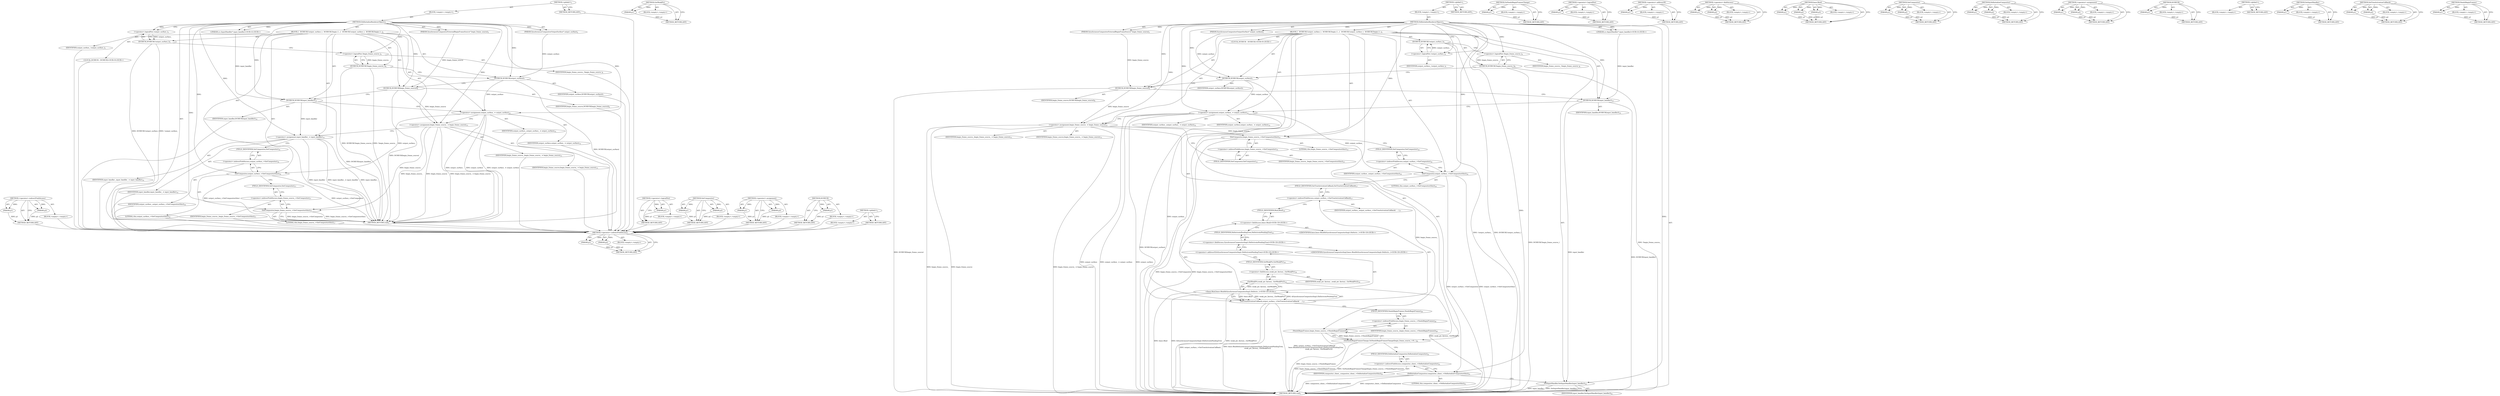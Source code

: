 digraph "&lt;global&gt;" {
vulnerable_113 [label=<(METHOD,&lt;operator&gt;.indirectFieldAccess)>];
vulnerable_114 [label=<(PARAM,p1)>];
vulnerable_115 [label=<(PARAM,p2)>];
vulnerable_116 [label=<(BLOCK,&lt;empty&gt;,&lt;empty&gt;)>];
vulnerable_117 [label=<(METHOD_RETURN,ANY)>];
vulnerable_138 [label=<(METHOD,GetWeakPtr)>];
vulnerable_139 [label=<(PARAM,p1)>];
vulnerable_140 [label=<(BLOCK,&lt;empty&gt;,&lt;empty&gt;)>];
vulnerable_141 [label=<(METHOD_RETURN,ANY)>];
vulnerable_6 [label=<(METHOD,&lt;global&gt;)<SUB>1</SUB>>];
vulnerable_7 [label=<(BLOCK,&lt;empty&gt;,&lt;empty&gt;)<SUB>1</SUB>>];
vulnerable_8 [label=<(METHOD,DidInitializeRendererObjects)<SUB>1</SUB>>];
vulnerable_9 [label=<(PARAM,SynchronousCompositorOutputSurface* output_surface)<SUB>2</SUB>>];
vulnerable_10 [label=<(PARAM,SynchronousCompositorExternalBeginFrameSource* begin_frame_source)<SUB>3</SUB>>];
vulnerable_11 [label="<(PARAM,cc::InputHandler* input_handler)<SUB>4</SUB>>"];
vulnerable_12 [label=<(BLOCK,{
  DCHECK(!output_surface_);
  DCHECK(!begin_f...,{
  DCHECK(!output_surface_);
  DCHECK(!begin_f...)<SUB>4</SUB>>];
vulnerable_13 [label=<(DCHECK,DCHECK(!output_surface_))<SUB>5</SUB>>];
vulnerable_14 [label=<(&lt;operator&gt;.logicalNot,!output_surface_)<SUB>5</SUB>>];
vulnerable_15 [label=<(IDENTIFIER,output_surface_,!output_surface_)<SUB>5</SUB>>];
vulnerable_16 [label=<(DCHECK,DCHECK(!begin_frame_source_))<SUB>6</SUB>>];
vulnerable_17 [label=<(&lt;operator&gt;.logicalNot,!begin_frame_source_)<SUB>6</SUB>>];
vulnerable_18 [label=<(IDENTIFIER,begin_frame_source_,!begin_frame_source_)<SUB>6</SUB>>];
vulnerable_19 [label=<(DCHECK,DCHECK(output_surface))<SUB>7</SUB>>];
vulnerable_20 [label=<(IDENTIFIER,output_surface,DCHECK(output_surface))<SUB>7</SUB>>];
vulnerable_21 [label=<(DCHECK,DCHECK(begin_frame_source))<SUB>8</SUB>>];
vulnerable_22 [label=<(IDENTIFIER,begin_frame_source,DCHECK(begin_frame_source))<SUB>8</SUB>>];
vulnerable_23 [label="<(LOCAL,DCHECK : DCHECK)<SUB>9</SUB>>"];
vulnerable_24 [label=<(DCHECK,DCHECK(input_handler))<SUB>10</SUB>>];
vulnerable_25 [label=<(IDENTIFIER,input_handler,DCHECK(input_handler))<SUB>10</SUB>>];
vulnerable_26 [label=<(&lt;operator&gt;.assignment,output_surface_ = output_surface)<SUB>12</SUB>>];
vulnerable_27 [label=<(IDENTIFIER,output_surface_,output_surface_ = output_surface)<SUB>12</SUB>>];
vulnerable_28 [label=<(IDENTIFIER,output_surface,output_surface_ = output_surface)<SUB>12</SUB>>];
vulnerable_29 [label=<(&lt;operator&gt;.assignment,begin_frame_source_ = begin_frame_source)<SUB>13</SUB>>];
vulnerable_30 [label=<(IDENTIFIER,begin_frame_source_,begin_frame_source_ = begin_frame_source)<SUB>13</SUB>>];
vulnerable_31 [label=<(IDENTIFIER,begin_frame_source,begin_frame_source_ = begin_frame_source)<SUB>13</SUB>>];
vulnerable_32 [label=<(SetCompositor,begin_frame_source_-&gt;SetCompositor(this))<SUB>15</SUB>>];
vulnerable_33 [label=<(&lt;operator&gt;.indirectFieldAccess,begin_frame_source_-&gt;SetCompositor)<SUB>15</SUB>>];
vulnerable_34 [label=<(IDENTIFIER,begin_frame_source_,begin_frame_source_-&gt;SetCompositor(this))<SUB>15</SUB>>];
vulnerable_35 [label=<(FIELD_IDENTIFIER,SetCompositor,SetCompositor)<SUB>15</SUB>>];
vulnerable_36 [label=<(LITERAL,this,begin_frame_source_-&gt;SetCompositor(this))<SUB>15</SUB>>];
vulnerable_37 [label=<(SetCompositor,output_surface_-&gt;SetCompositor(this))<SUB>16</SUB>>];
vulnerable_38 [label=<(&lt;operator&gt;.indirectFieldAccess,output_surface_-&gt;SetCompositor)<SUB>16</SUB>>];
vulnerable_39 [label=<(IDENTIFIER,output_surface_,output_surface_-&gt;SetCompositor(this))<SUB>16</SUB>>];
vulnerable_40 [label=<(FIELD_IDENTIFIER,SetCompositor,SetCompositor)<SUB>16</SUB>>];
vulnerable_41 [label=<(LITERAL,this,output_surface_-&gt;SetCompositor(this))<SUB>16</SUB>>];
vulnerable_42 [label=<(SetTreeActivationCallback,output_surface_-&gt;SetTreeActivationCallback(
   ...)<SUB>17</SUB>>];
vulnerable_43 [label=<(&lt;operator&gt;.indirectFieldAccess,output_surface_-&gt;SetTreeActivationCallback)<SUB>17</SUB>>];
vulnerable_44 [label=<(IDENTIFIER,output_surface_,output_surface_-&gt;SetTreeActivationCallback(
   ...)<SUB>17</SUB>>];
vulnerable_45 [label=<(FIELD_IDENTIFIER,SetTreeActivationCallback,SetTreeActivationCallback)<SUB>17</SUB>>];
vulnerable_46 [label="<(base.Bind,base::Bind(&amp;SynchronousCompositorImpl::DidActiv...)<SUB>18</SUB>>"];
vulnerable_47 [label="<(&lt;operator&gt;.fieldAccess,base::Bind)<SUB>18</SUB>>"];
vulnerable_48 [label="<(IDENTIFIER,base,base::Bind(&amp;SynchronousCompositorImpl::DidActiv...)<SUB>18</SUB>>"];
vulnerable_49 [label=<(FIELD_IDENTIFIER,Bind,Bind)<SUB>18</SUB>>];
vulnerable_50 [label="<(&lt;operator&gt;.addressOf,&amp;SynchronousCompositorImpl::DidActivatePendingTree)<SUB>18</SUB>>"];
vulnerable_51 [label="<(&lt;operator&gt;.fieldAccess,SynchronousCompositorImpl::DidActivatePendingTree)<SUB>18</SUB>>"];
vulnerable_52 [label="<(IDENTIFIER,SynchronousCompositorImpl,base::Bind(&amp;SynchronousCompositorImpl::DidActiv...)<SUB>18</SUB>>"];
vulnerable_53 [label=<(FIELD_IDENTIFIER,DidActivatePendingTree,DidActivatePendingTree)<SUB>18</SUB>>];
vulnerable_54 [label=<(GetWeakPtr,weak_ptr_factory_.GetWeakPtr())<SUB>19</SUB>>];
vulnerable_55 [label=<(&lt;operator&gt;.fieldAccess,weak_ptr_factory_.GetWeakPtr)<SUB>19</SUB>>];
vulnerable_56 [label=<(IDENTIFIER,weak_ptr_factory_,weak_ptr_factory_.GetWeakPtr())<SUB>19</SUB>>];
vulnerable_57 [label=<(FIELD_IDENTIFIER,GetWeakPtr,GetWeakPtr)<SUB>19</SUB>>];
vulnerable_58 [label=<(OnNeedsBeginFramesChange,OnNeedsBeginFramesChange(begin_frame_source_-&gt;N...)<SUB>20</SUB>>];
vulnerable_59 [label=<(NeedsBeginFrames,begin_frame_source_-&gt;NeedsBeginFrames())<SUB>20</SUB>>];
vulnerable_60 [label=<(&lt;operator&gt;.indirectFieldAccess,begin_frame_source_-&gt;NeedsBeginFrames)<SUB>20</SUB>>];
vulnerable_61 [label=<(IDENTIFIER,begin_frame_source_,begin_frame_source_-&gt;NeedsBeginFrames())<SUB>20</SUB>>];
vulnerable_62 [label=<(FIELD_IDENTIFIER,NeedsBeginFrames,NeedsBeginFrames)<SUB>20</SUB>>];
vulnerable_63 [label=<(DidInitializeCompositor,compositor_client_-&gt;DidInitializeCompositor(this))<SUB>21</SUB>>];
vulnerable_64 [label=<(&lt;operator&gt;.indirectFieldAccess,compositor_client_-&gt;DidInitializeCompositor)<SUB>21</SUB>>];
vulnerable_65 [label=<(IDENTIFIER,compositor_client_,compositor_client_-&gt;DidInitializeCompositor(this))<SUB>21</SUB>>];
vulnerable_66 [label=<(FIELD_IDENTIFIER,DidInitializeCompositor,DidInitializeCompositor)<SUB>21</SUB>>];
vulnerable_67 [label=<(LITERAL,this,compositor_client_-&gt;DidInitializeCompositor(this))<SUB>21</SUB>>];
vulnerable_68 [label=<(SetInputHandler,SetInputHandler(input_handler))<SUB>22</SUB>>];
vulnerable_69 [label=<(IDENTIFIER,input_handler,SetInputHandler(input_handler))<SUB>22</SUB>>];
vulnerable_70 [label=<(METHOD_RETURN,void)<SUB>1</SUB>>];
vulnerable_72 [label=<(METHOD_RETURN,ANY)<SUB>1</SUB>>];
vulnerable_142 [label=<(METHOD,OnNeedsBeginFramesChange)>];
vulnerable_143 [label=<(PARAM,p1)>];
vulnerable_144 [label=<(BLOCK,&lt;empty&gt;,&lt;empty&gt;)>];
vulnerable_145 [label=<(METHOD_RETURN,ANY)>];
vulnerable_99 [label=<(METHOD,&lt;operator&gt;.logicalNot)>];
vulnerable_100 [label=<(PARAM,p1)>];
vulnerable_101 [label=<(BLOCK,&lt;empty&gt;,&lt;empty&gt;)>];
vulnerable_102 [label=<(METHOD_RETURN,ANY)>];
vulnerable_134 [label=<(METHOD,&lt;operator&gt;.addressOf)>];
vulnerable_135 [label=<(PARAM,p1)>];
vulnerable_136 [label=<(BLOCK,&lt;empty&gt;,&lt;empty&gt;)>];
vulnerable_137 [label=<(METHOD_RETURN,ANY)>];
vulnerable_129 [label=<(METHOD,&lt;operator&gt;.fieldAccess)>];
vulnerable_130 [label=<(PARAM,p1)>];
vulnerable_131 [label=<(PARAM,p2)>];
vulnerable_132 [label=<(BLOCK,&lt;empty&gt;,&lt;empty&gt;)>];
vulnerable_133 [label=<(METHOD_RETURN,ANY)>];
vulnerable_123 [label=<(METHOD,base.Bind)>];
vulnerable_124 [label=<(PARAM,p1)>];
vulnerable_125 [label=<(PARAM,p2)>];
vulnerable_126 [label=<(PARAM,p3)>];
vulnerable_127 [label=<(BLOCK,&lt;empty&gt;,&lt;empty&gt;)>];
vulnerable_128 [label=<(METHOD_RETURN,ANY)>];
vulnerable_108 [label=<(METHOD,SetCompositor)>];
vulnerable_109 [label=<(PARAM,p1)>];
vulnerable_110 [label=<(PARAM,p2)>];
vulnerable_111 [label=<(BLOCK,&lt;empty&gt;,&lt;empty&gt;)>];
vulnerable_112 [label=<(METHOD_RETURN,ANY)>];
vulnerable_150 [label=<(METHOD,DidInitializeCompositor)>];
vulnerable_151 [label=<(PARAM,p1)>];
vulnerable_152 [label=<(PARAM,p2)>];
vulnerable_153 [label=<(BLOCK,&lt;empty&gt;,&lt;empty&gt;)>];
vulnerable_154 [label=<(METHOD_RETURN,ANY)>];
vulnerable_103 [label=<(METHOD,&lt;operator&gt;.assignment)>];
vulnerable_104 [label=<(PARAM,p1)>];
vulnerable_105 [label=<(PARAM,p2)>];
vulnerable_106 [label=<(BLOCK,&lt;empty&gt;,&lt;empty&gt;)>];
vulnerable_107 [label=<(METHOD_RETURN,ANY)>];
vulnerable_95 [label=<(METHOD,DCHECK)>];
vulnerable_96 [label=<(PARAM,p1)>];
vulnerable_97 [label=<(BLOCK,&lt;empty&gt;,&lt;empty&gt;)>];
vulnerable_98 [label=<(METHOD_RETURN,ANY)>];
vulnerable_89 [label=<(METHOD,&lt;global&gt;)<SUB>1</SUB>>];
vulnerable_90 [label=<(BLOCK,&lt;empty&gt;,&lt;empty&gt;)>];
vulnerable_91 [label=<(METHOD_RETURN,ANY)>];
vulnerable_155 [label=<(METHOD,SetInputHandler)>];
vulnerable_156 [label=<(PARAM,p1)>];
vulnerable_157 [label=<(BLOCK,&lt;empty&gt;,&lt;empty&gt;)>];
vulnerable_158 [label=<(METHOD_RETURN,ANY)>];
vulnerable_118 [label=<(METHOD,SetTreeActivationCallback)>];
vulnerable_119 [label=<(PARAM,p1)>];
vulnerable_120 [label=<(PARAM,p2)>];
vulnerable_121 [label=<(BLOCK,&lt;empty&gt;,&lt;empty&gt;)>];
vulnerable_122 [label=<(METHOD_RETURN,ANY)>];
vulnerable_146 [label=<(METHOD,NeedsBeginFrames)>];
vulnerable_147 [label=<(PARAM,p1)>];
vulnerable_148 [label=<(BLOCK,&lt;empty&gt;,&lt;empty&gt;)>];
vulnerable_149 [label=<(METHOD_RETURN,ANY)>];
fixed_86 [label=<(METHOD,&lt;operator&gt;.indirectFieldAccess)>];
fixed_87 [label=<(PARAM,p1)>];
fixed_88 [label=<(PARAM,p2)>];
fixed_89 [label=<(BLOCK,&lt;empty&gt;,&lt;empty&gt;)>];
fixed_90 [label=<(METHOD_RETURN,ANY)>];
fixed_6 [label=<(METHOD,&lt;global&gt;)<SUB>1</SUB>>];
fixed_7 [label=<(BLOCK,&lt;empty&gt;,&lt;empty&gt;)<SUB>1</SUB>>];
fixed_8 [label=<(METHOD,DidInitializeRendererObjects)<SUB>1</SUB>>];
fixed_9 [label=<(PARAM,SynchronousCompositorOutputSurface* output_surface)<SUB>2</SUB>>];
fixed_10 [label=<(PARAM,SynchronousCompositorExternalBeginFrameSource* begin_frame_source)<SUB>3</SUB>>];
fixed_11 [label="<(PARAM,cc::InputHandler* input_handler)<SUB>4</SUB>>"];
fixed_12 [label=<(BLOCK,{
  DCHECK(!output_surface_);
  DCHECK(!begin_f...,{
  DCHECK(!output_surface_);
  DCHECK(!begin_f...)<SUB>4</SUB>>];
fixed_13 [label=<(DCHECK,DCHECK(!output_surface_))<SUB>5</SUB>>];
fixed_14 [label=<(&lt;operator&gt;.logicalNot,!output_surface_)<SUB>5</SUB>>];
fixed_15 [label=<(IDENTIFIER,output_surface_,!output_surface_)<SUB>5</SUB>>];
fixed_16 [label=<(DCHECK,DCHECK(!begin_frame_source_))<SUB>6</SUB>>];
fixed_17 [label=<(&lt;operator&gt;.logicalNot,!begin_frame_source_)<SUB>6</SUB>>];
fixed_18 [label=<(IDENTIFIER,begin_frame_source_,!begin_frame_source_)<SUB>6</SUB>>];
fixed_19 [label=<(DCHECK,DCHECK(output_surface))<SUB>7</SUB>>];
fixed_20 [label=<(IDENTIFIER,output_surface,DCHECK(output_surface))<SUB>7</SUB>>];
fixed_21 [label=<(DCHECK,DCHECK(begin_frame_source))<SUB>8</SUB>>];
fixed_22 [label=<(IDENTIFIER,begin_frame_source,DCHECK(begin_frame_source))<SUB>8</SUB>>];
fixed_23 [label="<(LOCAL,DCHECK : DCHECK)<SUB>9</SUB>>"];
fixed_24 [label=<(DCHECK,DCHECK(input_handler))<SUB>10</SUB>>];
fixed_25 [label=<(IDENTIFIER,input_handler,DCHECK(input_handler))<SUB>10</SUB>>];
fixed_26 [label=<(&lt;operator&gt;.assignment,output_surface_ = output_surface)<SUB>12</SUB>>];
fixed_27 [label=<(IDENTIFIER,output_surface_,output_surface_ = output_surface)<SUB>12</SUB>>];
fixed_28 [label=<(IDENTIFIER,output_surface,output_surface_ = output_surface)<SUB>12</SUB>>];
fixed_29 [label=<(&lt;operator&gt;.assignment,begin_frame_source_ = begin_frame_source)<SUB>13</SUB>>];
fixed_30 [label=<(IDENTIFIER,begin_frame_source_,begin_frame_source_ = begin_frame_source)<SUB>13</SUB>>];
fixed_31 [label=<(IDENTIFIER,begin_frame_source,begin_frame_source_ = begin_frame_source)<SUB>13</SUB>>];
fixed_32 [label=<(&lt;operator&gt;.assignment,input_handler_ = input_handler)<SUB>14</SUB>>];
fixed_33 [label=<(IDENTIFIER,input_handler_,input_handler_ = input_handler)<SUB>14</SUB>>];
fixed_34 [label=<(IDENTIFIER,input_handler,input_handler_ = input_handler)<SUB>14</SUB>>];
fixed_35 [label=<(SetCompositor,output_surface_-&gt;SetCompositor(this))<SUB>16</SUB>>];
fixed_36 [label=<(&lt;operator&gt;.indirectFieldAccess,output_surface_-&gt;SetCompositor)<SUB>16</SUB>>];
fixed_37 [label=<(IDENTIFIER,output_surface_,output_surface_-&gt;SetCompositor(this))<SUB>16</SUB>>];
fixed_38 [label=<(FIELD_IDENTIFIER,SetCompositor,SetCompositor)<SUB>16</SUB>>];
fixed_39 [label=<(LITERAL,this,output_surface_-&gt;SetCompositor(this))<SUB>16</SUB>>];
fixed_40 [label=<(SetCompositor,begin_frame_source_-&gt;SetCompositor(this))<SUB>17</SUB>>];
fixed_41 [label=<(&lt;operator&gt;.indirectFieldAccess,begin_frame_source_-&gt;SetCompositor)<SUB>17</SUB>>];
fixed_42 [label=<(IDENTIFIER,begin_frame_source_,begin_frame_source_-&gt;SetCompositor(this))<SUB>17</SUB>>];
fixed_43 [label=<(FIELD_IDENTIFIER,SetCompositor,SetCompositor)<SUB>17</SUB>>];
fixed_44 [label=<(LITERAL,this,begin_frame_source_-&gt;SetCompositor(this))<SUB>17</SUB>>];
fixed_45 [label=<(METHOD_RETURN,void)<SUB>1</SUB>>];
fixed_47 [label=<(METHOD_RETURN,ANY)<SUB>1</SUB>>];
fixed_72 [label=<(METHOD,&lt;operator&gt;.logicalNot)>];
fixed_73 [label=<(PARAM,p1)>];
fixed_74 [label=<(BLOCK,&lt;empty&gt;,&lt;empty&gt;)>];
fixed_75 [label=<(METHOD_RETURN,ANY)>];
fixed_81 [label=<(METHOD,SetCompositor)>];
fixed_82 [label=<(PARAM,p1)>];
fixed_83 [label=<(PARAM,p2)>];
fixed_84 [label=<(BLOCK,&lt;empty&gt;,&lt;empty&gt;)>];
fixed_85 [label=<(METHOD_RETURN,ANY)>];
fixed_76 [label=<(METHOD,&lt;operator&gt;.assignment)>];
fixed_77 [label=<(PARAM,p1)>];
fixed_78 [label=<(PARAM,p2)>];
fixed_79 [label=<(BLOCK,&lt;empty&gt;,&lt;empty&gt;)>];
fixed_80 [label=<(METHOD_RETURN,ANY)>];
fixed_68 [label=<(METHOD,DCHECK)>];
fixed_69 [label=<(PARAM,p1)>];
fixed_70 [label=<(BLOCK,&lt;empty&gt;,&lt;empty&gt;)>];
fixed_71 [label=<(METHOD_RETURN,ANY)>];
fixed_62 [label=<(METHOD,&lt;global&gt;)<SUB>1</SUB>>];
fixed_63 [label=<(BLOCK,&lt;empty&gt;,&lt;empty&gt;)>];
fixed_64 [label=<(METHOD_RETURN,ANY)>];
vulnerable_113 -> vulnerable_114  [key=0, label="AST: "];
vulnerable_113 -> vulnerable_114  [key=1, label="DDG: "];
vulnerable_113 -> vulnerable_116  [key=0, label="AST: "];
vulnerable_113 -> vulnerable_115  [key=0, label="AST: "];
vulnerable_113 -> vulnerable_115  [key=1, label="DDG: "];
vulnerable_113 -> vulnerable_117  [key=0, label="AST: "];
vulnerable_113 -> vulnerable_117  [key=1, label="CFG: "];
vulnerable_114 -> vulnerable_117  [key=0, label="DDG: p1"];
vulnerable_115 -> vulnerable_117  [key=0, label="DDG: p2"];
vulnerable_138 -> vulnerable_139  [key=0, label="AST: "];
vulnerable_138 -> vulnerable_139  [key=1, label="DDG: "];
vulnerable_138 -> vulnerable_140  [key=0, label="AST: "];
vulnerable_138 -> vulnerable_141  [key=0, label="AST: "];
vulnerable_138 -> vulnerable_141  [key=1, label="CFG: "];
vulnerable_139 -> vulnerable_141  [key=0, label="DDG: p1"];
vulnerable_6 -> vulnerable_7  [key=0, label="AST: "];
vulnerable_6 -> vulnerable_72  [key=0, label="AST: "];
vulnerable_6 -> vulnerable_72  [key=1, label="CFG: "];
vulnerable_7 -> vulnerable_8  [key=0, label="AST: "];
vulnerable_8 -> vulnerable_9  [key=0, label="AST: "];
vulnerable_8 -> vulnerable_9  [key=1, label="DDG: "];
vulnerable_8 -> vulnerable_10  [key=0, label="AST: "];
vulnerable_8 -> vulnerable_10  [key=1, label="DDG: "];
vulnerable_8 -> vulnerable_11  [key=0, label="AST: "];
vulnerable_8 -> vulnerable_11  [key=1, label="DDG: "];
vulnerable_8 -> vulnerable_12  [key=0, label="AST: "];
vulnerable_8 -> vulnerable_70  [key=0, label="AST: "];
vulnerable_8 -> vulnerable_14  [key=0, label="CFG: "];
vulnerable_8 -> vulnerable_14  [key=1, label="DDG: "];
vulnerable_8 -> vulnerable_26  [key=0, label="DDG: "];
vulnerable_8 -> vulnerable_29  [key=0, label="DDG: "];
vulnerable_8 -> vulnerable_19  [key=0, label="DDG: "];
vulnerable_8 -> vulnerable_21  [key=0, label="DDG: "];
vulnerable_8 -> vulnerable_24  [key=0, label="DDG: "];
vulnerable_8 -> vulnerable_32  [key=0, label="DDG: "];
vulnerable_8 -> vulnerable_37  [key=0, label="DDG: "];
vulnerable_8 -> vulnerable_63  [key=0, label="DDG: "];
vulnerable_8 -> vulnerable_68  [key=0, label="DDG: "];
vulnerable_8 -> vulnerable_17  [key=0, label="DDG: "];
vulnerable_9 -> vulnerable_19  [key=0, label="DDG: output_surface"];
vulnerable_10 -> vulnerable_21  [key=0, label="DDG: begin_frame_source"];
vulnerable_11 -> vulnerable_24  [key=0, label="DDG: input_handler"];
vulnerable_12 -> vulnerable_13  [key=0, label="AST: "];
vulnerable_12 -> vulnerable_16  [key=0, label="AST: "];
vulnerable_12 -> vulnerable_19  [key=0, label="AST: "];
vulnerable_12 -> vulnerable_21  [key=0, label="AST: "];
vulnerable_12 -> vulnerable_23  [key=0, label="AST: "];
vulnerable_12 -> vulnerable_24  [key=0, label="AST: "];
vulnerable_12 -> vulnerable_26  [key=0, label="AST: "];
vulnerable_12 -> vulnerable_29  [key=0, label="AST: "];
vulnerable_12 -> vulnerable_32  [key=0, label="AST: "];
vulnerable_12 -> vulnerable_37  [key=0, label="AST: "];
vulnerable_12 -> vulnerable_42  [key=0, label="AST: "];
vulnerable_12 -> vulnerable_58  [key=0, label="AST: "];
vulnerable_12 -> vulnerable_63  [key=0, label="AST: "];
vulnerable_12 -> vulnerable_68  [key=0, label="AST: "];
vulnerable_13 -> vulnerable_14  [key=0, label="AST: "];
vulnerable_13 -> vulnerable_17  [key=0, label="CFG: "];
vulnerable_13 -> vulnerable_70  [key=0, label="DDG: !output_surface_"];
vulnerable_13 -> vulnerable_70  [key=1, label="DDG: DCHECK(!output_surface_)"];
vulnerable_14 -> vulnerable_15  [key=0, label="AST: "];
vulnerable_14 -> vulnerable_13  [key=0, label="CFG: "];
vulnerable_14 -> vulnerable_13  [key=1, label="DDG: output_surface_"];
vulnerable_16 -> vulnerable_17  [key=0, label="AST: "];
vulnerable_16 -> vulnerable_19  [key=0, label="CFG: "];
vulnerable_16 -> vulnerable_70  [key=0, label="DDG: !begin_frame_source_"];
vulnerable_16 -> vulnerable_70  [key=1, label="DDG: DCHECK(!begin_frame_source_)"];
vulnerable_17 -> vulnerable_18  [key=0, label="AST: "];
vulnerable_17 -> vulnerable_16  [key=0, label="CFG: "];
vulnerable_17 -> vulnerable_16  [key=1, label="DDG: begin_frame_source_"];
vulnerable_19 -> vulnerable_20  [key=0, label="AST: "];
vulnerable_19 -> vulnerable_21  [key=0, label="CFG: "];
vulnerable_19 -> vulnerable_70  [key=0, label="DDG: DCHECK(output_surface)"];
vulnerable_19 -> vulnerable_26  [key=0, label="DDG: output_surface"];
vulnerable_21 -> vulnerable_22  [key=0, label="AST: "];
vulnerable_21 -> vulnerable_24  [key=0, label="CFG: "];
vulnerable_21 -> vulnerable_70  [key=0, label="DDG: DCHECK(begin_frame_source)"];
vulnerable_21 -> vulnerable_29  [key=0, label="DDG: begin_frame_source"];
vulnerable_24 -> vulnerable_25  [key=0, label="AST: "];
vulnerable_24 -> vulnerable_26  [key=0, label="CFG: "];
vulnerable_24 -> vulnerable_70  [key=0, label="DDG: DCHECK(input_handler)"];
vulnerable_24 -> vulnerable_68  [key=0, label="DDG: input_handler"];
vulnerable_26 -> vulnerable_27  [key=0, label="AST: "];
vulnerable_26 -> vulnerable_28  [key=0, label="AST: "];
vulnerable_26 -> vulnerable_29  [key=0, label="CFG: "];
vulnerable_26 -> vulnerable_70  [key=0, label="DDG: output_surface_"];
vulnerable_26 -> vulnerable_70  [key=1, label="DDG: output_surface"];
vulnerable_26 -> vulnerable_70  [key=2, label="DDG: output_surface_ = output_surface"];
vulnerable_26 -> vulnerable_37  [key=0, label="DDG: output_surface_"];
vulnerable_26 -> vulnerable_42  [key=0, label="DDG: output_surface_"];
vulnerable_29 -> vulnerable_30  [key=0, label="AST: "];
vulnerable_29 -> vulnerable_31  [key=0, label="AST: "];
vulnerable_29 -> vulnerable_35  [key=0, label="CFG: "];
vulnerable_29 -> vulnerable_70  [key=0, label="DDG: begin_frame_source_"];
vulnerable_29 -> vulnerable_70  [key=1, label="DDG: begin_frame_source"];
vulnerable_29 -> vulnerable_70  [key=2, label="DDG: begin_frame_source_ = begin_frame_source"];
vulnerable_29 -> vulnerable_32  [key=0, label="DDG: begin_frame_source_"];
vulnerable_29 -> vulnerable_59  [key=0, label="DDG: begin_frame_source_"];
vulnerable_32 -> vulnerable_33  [key=0, label="AST: "];
vulnerable_32 -> vulnerable_36  [key=0, label="AST: "];
vulnerable_32 -> vulnerable_40  [key=0, label="CFG: "];
vulnerable_32 -> vulnerable_70  [key=0, label="DDG: begin_frame_source_-&gt;SetCompositor"];
vulnerable_32 -> vulnerable_70  [key=1, label="DDG: begin_frame_source_-&gt;SetCompositor(this)"];
vulnerable_33 -> vulnerable_34  [key=0, label="AST: "];
vulnerable_33 -> vulnerable_35  [key=0, label="AST: "];
vulnerable_33 -> vulnerable_32  [key=0, label="CFG: "];
vulnerable_35 -> vulnerable_33  [key=0, label="CFG: "];
vulnerable_37 -> vulnerable_38  [key=0, label="AST: "];
vulnerable_37 -> vulnerable_41  [key=0, label="AST: "];
vulnerable_37 -> vulnerable_45  [key=0, label="CFG: "];
vulnerable_37 -> vulnerable_70  [key=0, label="DDG: output_surface_-&gt;SetCompositor"];
vulnerable_37 -> vulnerable_70  [key=1, label="DDG: output_surface_-&gt;SetCompositor(this)"];
vulnerable_38 -> vulnerable_39  [key=0, label="AST: "];
vulnerable_38 -> vulnerable_40  [key=0, label="AST: "];
vulnerable_38 -> vulnerable_37  [key=0, label="CFG: "];
vulnerable_40 -> vulnerable_38  [key=0, label="CFG: "];
vulnerable_42 -> vulnerable_43  [key=0, label="AST: "];
vulnerable_42 -> vulnerable_46  [key=0, label="AST: "];
vulnerable_42 -> vulnerable_62  [key=0, label="CFG: "];
vulnerable_42 -> vulnerable_70  [key=0, label="DDG: output_surface_-&gt;SetTreeActivationCallback"];
vulnerable_42 -> vulnerable_70  [key=1, label="DDG: base::Bind(&amp;SynchronousCompositorImpl::DidActivatePendingTree,
                 weak_ptr_factory_.GetWeakPtr())"];
vulnerable_42 -> vulnerable_70  [key=2, label="DDG: output_surface_-&gt;SetTreeActivationCallback(
      base::Bind(&amp;SynchronousCompositorImpl::DidActivatePendingTree,
                 weak_ptr_factory_.GetWeakPtr()))"];
vulnerable_43 -> vulnerable_44  [key=0, label="AST: "];
vulnerable_43 -> vulnerable_45  [key=0, label="AST: "];
vulnerable_43 -> vulnerable_49  [key=0, label="CFG: "];
vulnerable_45 -> vulnerable_43  [key=0, label="CFG: "];
vulnerable_46 -> vulnerable_47  [key=0, label="AST: "];
vulnerable_46 -> vulnerable_50  [key=0, label="AST: "];
vulnerable_46 -> vulnerable_54  [key=0, label="AST: "];
vulnerable_46 -> vulnerable_42  [key=0, label="CFG: "];
vulnerable_46 -> vulnerable_42  [key=1, label="DDG: base::Bind"];
vulnerable_46 -> vulnerable_42  [key=2, label="DDG: &amp;SynchronousCompositorImpl::DidActivatePendingTree"];
vulnerable_46 -> vulnerable_42  [key=3, label="DDG: weak_ptr_factory_.GetWeakPtr()"];
vulnerable_46 -> vulnerable_70  [key=0, label="DDG: base::Bind"];
vulnerable_46 -> vulnerable_70  [key=1, label="DDG: &amp;SynchronousCompositorImpl::DidActivatePendingTree"];
vulnerable_46 -> vulnerable_70  [key=2, label="DDG: weak_ptr_factory_.GetWeakPtr()"];
vulnerable_47 -> vulnerable_48  [key=0, label="AST: "];
vulnerable_47 -> vulnerable_49  [key=0, label="AST: "];
vulnerable_47 -> vulnerable_53  [key=0, label="CFG: "];
vulnerable_49 -> vulnerable_47  [key=0, label="CFG: "];
vulnerable_50 -> vulnerable_51  [key=0, label="AST: "];
vulnerable_50 -> vulnerable_57  [key=0, label="CFG: "];
vulnerable_51 -> vulnerable_52  [key=0, label="AST: "];
vulnerable_51 -> vulnerable_53  [key=0, label="AST: "];
vulnerable_51 -> vulnerable_50  [key=0, label="CFG: "];
vulnerable_53 -> vulnerable_51  [key=0, label="CFG: "];
vulnerable_54 -> vulnerable_55  [key=0, label="AST: "];
vulnerable_54 -> vulnerable_46  [key=0, label="CFG: "];
vulnerable_54 -> vulnerable_46  [key=1, label="DDG: weak_ptr_factory_.GetWeakPtr"];
vulnerable_54 -> vulnerable_70  [key=0, label="DDG: weak_ptr_factory_.GetWeakPtr"];
vulnerable_55 -> vulnerable_56  [key=0, label="AST: "];
vulnerable_55 -> vulnerable_57  [key=0, label="AST: "];
vulnerable_55 -> vulnerable_54  [key=0, label="CFG: "];
vulnerable_57 -> vulnerable_55  [key=0, label="CFG: "];
vulnerable_58 -> vulnerable_59  [key=0, label="AST: "];
vulnerable_58 -> vulnerable_66  [key=0, label="CFG: "];
vulnerable_58 -> vulnerable_70  [key=0, label="DDG: begin_frame_source_-&gt;NeedsBeginFrames()"];
vulnerable_58 -> vulnerable_70  [key=1, label="DDG: OnNeedsBeginFramesChange(begin_frame_source_-&gt;NeedsBeginFrames())"];
vulnerable_59 -> vulnerable_60  [key=0, label="AST: "];
vulnerable_59 -> vulnerable_58  [key=0, label="CFG: "];
vulnerable_59 -> vulnerable_58  [key=1, label="DDG: begin_frame_source_-&gt;NeedsBeginFrames"];
vulnerable_59 -> vulnerable_70  [key=0, label="DDG: begin_frame_source_-&gt;NeedsBeginFrames"];
vulnerable_60 -> vulnerable_61  [key=0, label="AST: "];
vulnerable_60 -> vulnerable_62  [key=0, label="AST: "];
vulnerable_60 -> vulnerable_59  [key=0, label="CFG: "];
vulnerable_62 -> vulnerable_60  [key=0, label="CFG: "];
vulnerable_63 -> vulnerable_64  [key=0, label="AST: "];
vulnerable_63 -> vulnerable_67  [key=0, label="AST: "];
vulnerable_63 -> vulnerable_68  [key=0, label="CFG: "];
vulnerable_63 -> vulnerable_70  [key=0, label="DDG: compositor_client_-&gt;DidInitializeCompositor"];
vulnerable_63 -> vulnerable_70  [key=1, label="DDG: compositor_client_-&gt;DidInitializeCompositor(this)"];
vulnerable_64 -> vulnerable_65  [key=0, label="AST: "];
vulnerable_64 -> vulnerable_66  [key=0, label="AST: "];
vulnerable_64 -> vulnerable_63  [key=0, label="CFG: "];
vulnerable_66 -> vulnerable_64  [key=0, label="CFG: "];
vulnerable_68 -> vulnerable_69  [key=0, label="AST: "];
vulnerable_68 -> vulnerable_70  [key=0, label="CFG: "];
vulnerable_68 -> vulnerable_70  [key=1, label="DDG: input_handler"];
vulnerable_68 -> vulnerable_70  [key=2, label="DDG: SetInputHandler(input_handler)"];
vulnerable_142 -> vulnerable_143  [key=0, label="AST: "];
vulnerable_142 -> vulnerable_143  [key=1, label="DDG: "];
vulnerable_142 -> vulnerable_144  [key=0, label="AST: "];
vulnerable_142 -> vulnerable_145  [key=0, label="AST: "];
vulnerable_142 -> vulnerable_145  [key=1, label="CFG: "];
vulnerable_143 -> vulnerable_145  [key=0, label="DDG: p1"];
vulnerable_99 -> vulnerable_100  [key=0, label="AST: "];
vulnerable_99 -> vulnerable_100  [key=1, label="DDG: "];
vulnerable_99 -> vulnerable_101  [key=0, label="AST: "];
vulnerable_99 -> vulnerable_102  [key=0, label="AST: "];
vulnerable_99 -> vulnerable_102  [key=1, label="CFG: "];
vulnerable_100 -> vulnerable_102  [key=0, label="DDG: p1"];
vulnerable_134 -> vulnerable_135  [key=0, label="AST: "];
vulnerable_134 -> vulnerable_135  [key=1, label="DDG: "];
vulnerable_134 -> vulnerable_136  [key=0, label="AST: "];
vulnerable_134 -> vulnerable_137  [key=0, label="AST: "];
vulnerable_134 -> vulnerable_137  [key=1, label="CFG: "];
vulnerable_135 -> vulnerable_137  [key=0, label="DDG: p1"];
vulnerable_129 -> vulnerable_130  [key=0, label="AST: "];
vulnerable_129 -> vulnerable_130  [key=1, label="DDG: "];
vulnerable_129 -> vulnerable_132  [key=0, label="AST: "];
vulnerable_129 -> vulnerable_131  [key=0, label="AST: "];
vulnerable_129 -> vulnerable_131  [key=1, label="DDG: "];
vulnerable_129 -> vulnerable_133  [key=0, label="AST: "];
vulnerable_129 -> vulnerable_133  [key=1, label="CFG: "];
vulnerable_130 -> vulnerable_133  [key=0, label="DDG: p1"];
vulnerable_131 -> vulnerable_133  [key=0, label="DDG: p2"];
vulnerable_123 -> vulnerable_124  [key=0, label="AST: "];
vulnerable_123 -> vulnerable_124  [key=1, label="DDG: "];
vulnerable_123 -> vulnerable_127  [key=0, label="AST: "];
vulnerable_123 -> vulnerable_125  [key=0, label="AST: "];
vulnerable_123 -> vulnerable_125  [key=1, label="DDG: "];
vulnerable_123 -> vulnerable_128  [key=0, label="AST: "];
vulnerable_123 -> vulnerable_128  [key=1, label="CFG: "];
vulnerable_123 -> vulnerable_126  [key=0, label="AST: "];
vulnerable_123 -> vulnerable_126  [key=1, label="DDG: "];
vulnerable_124 -> vulnerable_128  [key=0, label="DDG: p1"];
vulnerable_125 -> vulnerable_128  [key=0, label="DDG: p2"];
vulnerable_126 -> vulnerable_128  [key=0, label="DDG: p3"];
vulnerable_108 -> vulnerable_109  [key=0, label="AST: "];
vulnerable_108 -> vulnerable_109  [key=1, label="DDG: "];
vulnerable_108 -> vulnerable_111  [key=0, label="AST: "];
vulnerable_108 -> vulnerable_110  [key=0, label="AST: "];
vulnerable_108 -> vulnerable_110  [key=1, label="DDG: "];
vulnerable_108 -> vulnerable_112  [key=0, label="AST: "];
vulnerable_108 -> vulnerable_112  [key=1, label="CFG: "];
vulnerable_109 -> vulnerable_112  [key=0, label="DDG: p1"];
vulnerable_110 -> vulnerable_112  [key=0, label="DDG: p2"];
vulnerable_150 -> vulnerable_151  [key=0, label="AST: "];
vulnerable_150 -> vulnerable_151  [key=1, label="DDG: "];
vulnerable_150 -> vulnerable_153  [key=0, label="AST: "];
vulnerable_150 -> vulnerable_152  [key=0, label="AST: "];
vulnerable_150 -> vulnerable_152  [key=1, label="DDG: "];
vulnerable_150 -> vulnerable_154  [key=0, label="AST: "];
vulnerable_150 -> vulnerable_154  [key=1, label="CFG: "];
vulnerable_151 -> vulnerable_154  [key=0, label="DDG: p1"];
vulnerable_152 -> vulnerable_154  [key=0, label="DDG: p2"];
vulnerable_103 -> vulnerable_104  [key=0, label="AST: "];
vulnerable_103 -> vulnerable_104  [key=1, label="DDG: "];
vulnerable_103 -> vulnerable_106  [key=0, label="AST: "];
vulnerable_103 -> vulnerable_105  [key=0, label="AST: "];
vulnerable_103 -> vulnerable_105  [key=1, label="DDG: "];
vulnerable_103 -> vulnerable_107  [key=0, label="AST: "];
vulnerable_103 -> vulnerable_107  [key=1, label="CFG: "];
vulnerable_104 -> vulnerable_107  [key=0, label="DDG: p1"];
vulnerable_105 -> vulnerable_107  [key=0, label="DDG: p2"];
vulnerable_95 -> vulnerable_96  [key=0, label="AST: "];
vulnerable_95 -> vulnerable_96  [key=1, label="DDG: "];
vulnerable_95 -> vulnerable_97  [key=0, label="AST: "];
vulnerable_95 -> vulnerable_98  [key=0, label="AST: "];
vulnerable_95 -> vulnerable_98  [key=1, label="CFG: "];
vulnerable_96 -> vulnerable_98  [key=0, label="DDG: p1"];
vulnerable_89 -> vulnerable_90  [key=0, label="AST: "];
vulnerable_89 -> vulnerable_91  [key=0, label="AST: "];
vulnerable_89 -> vulnerable_91  [key=1, label="CFG: "];
vulnerable_155 -> vulnerable_156  [key=0, label="AST: "];
vulnerable_155 -> vulnerable_156  [key=1, label="DDG: "];
vulnerable_155 -> vulnerable_157  [key=0, label="AST: "];
vulnerable_155 -> vulnerable_158  [key=0, label="AST: "];
vulnerable_155 -> vulnerable_158  [key=1, label="CFG: "];
vulnerable_156 -> vulnerable_158  [key=0, label="DDG: p1"];
vulnerable_118 -> vulnerable_119  [key=0, label="AST: "];
vulnerable_118 -> vulnerable_119  [key=1, label="DDG: "];
vulnerable_118 -> vulnerable_121  [key=0, label="AST: "];
vulnerable_118 -> vulnerable_120  [key=0, label="AST: "];
vulnerable_118 -> vulnerable_120  [key=1, label="DDG: "];
vulnerable_118 -> vulnerable_122  [key=0, label="AST: "];
vulnerable_118 -> vulnerable_122  [key=1, label="CFG: "];
vulnerable_119 -> vulnerable_122  [key=0, label="DDG: p1"];
vulnerable_120 -> vulnerable_122  [key=0, label="DDG: p2"];
vulnerable_146 -> vulnerable_147  [key=0, label="AST: "];
vulnerable_146 -> vulnerable_147  [key=1, label="DDG: "];
vulnerable_146 -> vulnerable_148  [key=0, label="AST: "];
vulnerable_146 -> vulnerable_149  [key=0, label="AST: "];
vulnerable_146 -> vulnerable_149  [key=1, label="CFG: "];
vulnerable_147 -> vulnerable_149  [key=0, label="DDG: p1"];
fixed_86 -> fixed_87  [key=0, label="AST: "];
fixed_86 -> fixed_87  [key=1, label="DDG: "];
fixed_86 -> fixed_89  [key=0, label="AST: "];
fixed_86 -> fixed_88  [key=0, label="AST: "];
fixed_86 -> fixed_88  [key=1, label="DDG: "];
fixed_86 -> fixed_90  [key=0, label="AST: "];
fixed_86 -> fixed_90  [key=1, label="CFG: "];
fixed_87 -> fixed_90  [key=0, label="DDG: p1"];
fixed_88 -> fixed_90  [key=0, label="DDG: p2"];
fixed_89 -> vulnerable_113  [key=0];
fixed_90 -> vulnerable_113  [key=0];
fixed_6 -> fixed_7  [key=0, label="AST: "];
fixed_6 -> fixed_47  [key=0, label="AST: "];
fixed_6 -> fixed_47  [key=1, label="CFG: "];
fixed_7 -> fixed_8  [key=0, label="AST: "];
fixed_8 -> fixed_9  [key=0, label="AST: "];
fixed_8 -> fixed_9  [key=1, label="DDG: "];
fixed_8 -> fixed_10  [key=0, label="AST: "];
fixed_8 -> fixed_10  [key=1, label="DDG: "];
fixed_8 -> fixed_11  [key=0, label="AST: "];
fixed_8 -> fixed_11  [key=1, label="DDG: "];
fixed_8 -> fixed_12  [key=0, label="AST: "];
fixed_8 -> fixed_45  [key=0, label="AST: "];
fixed_8 -> fixed_14  [key=0, label="CFG: "];
fixed_8 -> fixed_14  [key=1, label="DDG: "];
fixed_8 -> fixed_26  [key=0, label="DDG: "];
fixed_8 -> fixed_29  [key=0, label="DDG: "];
fixed_8 -> fixed_32  [key=0, label="DDG: "];
fixed_8 -> fixed_19  [key=0, label="DDG: "];
fixed_8 -> fixed_21  [key=0, label="DDG: "];
fixed_8 -> fixed_24  [key=0, label="DDG: "];
fixed_8 -> fixed_35  [key=0, label="DDG: "];
fixed_8 -> fixed_40  [key=0, label="DDG: "];
fixed_8 -> fixed_17  [key=0, label="DDG: "];
fixed_9 -> fixed_19  [key=0, label="DDG: output_surface"];
fixed_10 -> fixed_21  [key=0, label="DDG: begin_frame_source"];
fixed_11 -> fixed_24  [key=0, label="DDG: input_handler"];
fixed_12 -> fixed_13  [key=0, label="AST: "];
fixed_12 -> fixed_16  [key=0, label="AST: "];
fixed_12 -> fixed_19  [key=0, label="AST: "];
fixed_12 -> fixed_21  [key=0, label="AST: "];
fixed_12 -> fixed_23  [key=0, label="AST: "];
fixed_12 -> fixed_24  [key=0, label="AST: "];
fixed_12 -> fixed_26  [key=0, label="AST: "];
fixed_12 -> fixed_29  [key=0, label="AST: "];
fixed_12 -> fixed_32  [key=0, label="AST: "];
fixed_12 -> fixed_35  [key=0, label="AST: "];
fixed_12 -> fixed_40  [key=0, label="AST: "];
fixed_13 -> fixed_14  [key=0, label="AST: "];
fixed_13 -> fixed_17  [key=0, label="CFG: "];
fixed_13 -> fixed_45  [key=0, label="DDG: !output_surface_"];
fixed_13 -> fixed_45  [key=1, label="DDG: DCHECK(!output_surface_)"];
fixed_14 -> fixed_15  [key=0, label="AST: "];
fixed_14 -> fixed_13  [key=0, label="CFG: "];
fixed_14 -> fixed_13  [key=1, label="DDG: output_surface_"];
fixed_15 -> vulnerable_113  [key=0];
fixed_16 -> fixed_17  [key=0, label="AST: "];
fixed_16 -> fixed_19  [key=0, label="CFG: "];
fixed_16 -> fixed_45  [key=0, label="DDG: !begin_frame_source_"];
fixed_16 -> fixed_45  [key=1, label="DDG: DCHECK(!begin_frame_source_)"];
fixed_17 -> fixed_18  [key=0, label="AST: "];
fixed_17 -> fixed_16  [key=0, label="CFG: "];
fixed_17 -> fixed_16  [key=1, label="DDG: begin_frame_source_"];
fixed_18 -> vulnerable_113  [key=0];
fixed_19 -> fixed_20  [key=0, label="AST: "];
fixed_19 -> fixed_21  [key=0, label="CFG: "];
fixed_19 -> fixed_45  [key=0, label="DDG: DCHECK(output_surface)"];
fixed_19 -> fixed_26  [key=0, label="DDG: output_surface"];
fixed_20 -> vulnerable_113  [key=0];
fixed_21 -> fixed_22  [key=0, label="AST: "];
fixed_21 -> fixed_24  [key=0, label="CFG: "];
fixed_21 -> fixed_45  [key=0, label="DDG: DCHECK(begin_frame_source)"];
fixed_21 -> fixed_29  [key=0, label="DDG: begin_frame_source"];
fixed_22 -> vulnerable_113  [key=0];
fixed_23 -> vulnerable_113  [key=0];
fixed_24 -> fixed_25  [key=0, label="AST: "];
fixed_24 -> fixed_26  [key=0, label="CFG: "];
fixed_24 -> fixed_45  [key=0, label="DDG: DCHECK(input_handler)"];
fixed_24 -> fixed_32  [key=0, label="DDG: input_handler"];
fixed_25 -> vulnerable_113  [key=0];
fixed_26 -> fixed_27  [key=0, label="AST: "];
fixed_26 -> fixed_28  [key=0, label="AST: "];
fixed_26 -> fixed_29  [key=0, label="CFG: "];
fixed_26 -> fixed_45  [key=0, label="DDG: output_surface_"];
fixed_26 -> fixed_45  [key=1, label="DDG: output_surface"];
fixed_26 -> fixed_45  [key=2, label="DDG: output_surface_ = output_surface"];
fixed_26 -> fixed_35  [key=0, label="DDG: output_surface_"];
fixed_27 -> vulnerable_113  [key=0];
fixed_28 -> vulnerable_113  [key=0];
fixed_29 -> fixed_30  [key=0, label="AST: "];
fixed_29 -> fixed_31  [key=0, label="AST: "];
fixed_29 -> fixed_32  [key=0, label="CFG: "];
fixed_29 -> fixed_45  [key=0, label="DDG: begin_frame_source_"];
fixed_29 -> fixed_45  [key=1, label="DDG: begin_frame_source"];
fixed_29 -> fixed_45  [key=2, label="DDG: begin_frame_source_ = begin_frame_source"];
fixed_29 -> fixed_40  [key=0, label="DDG: begin_frame_source_"];
fixed_30 -> vulnerable_113  [key=0];
fixed_31 -> vulnerable_113  [key=0];
fixed_32 -> fixed_33  [key=0, label="AST: "];
fixed_32 -> fixed_34  [key=0, label="AST: "];
fixed_32 -> fixed_38  [key=0, label="CFG: "];
fixed_32 -> fixed_45  [key=0, label="DDG: input_handler"];
fixed_32 -> fixed_45  [key=1, label="DDG: input_handler_ = input_handler"];
fixed_32 -> fixed_45  [key=2, label="DDG: input_handler_"];
fixed_33 -> vulnerable_113  [key=0];
fixed_34 -> vulnerable_113  [key=0];
fixed_35 -> fixed_36  [key=0, label="AST: "];
fixed_35 -> fixed_39  [key=0, label="AST: "];
fixed_35 -> fixed_43  [key=0, label="CFG: "];
fixed_35 -> fixed_45  [key=0, label="DDG: output_surface_-&gt;SetCompositor"];
fixed_35 -> fixed_45  [key=1, label="DDG: output_surface_-&gt;SetCompositor(this)"];
fixed_36 -> fixed_37  [key=0, label="AST: "];
fixed_36 -> fixed_38  [key=0, label="AST: "];
fixed_36 -> fixed_35  [key=0, label="CFG: "];
fixed_37 -> vulnerable_113  [key=0];
fixed_38 -> fixed_36  [key=0, label="CFG: "];
fixed_39 -> vulnerable_113  [key=0];
fixed_40 -> fixed_41  [key=0, label="AST: "];
fixed_40 -> fixed_44  [key=0, label="AST: "];
fixed_40 -> fixed_45  [key=0, label="CFG: "];
fixed_40 -> fixed_45  [key=1, label="DDG: begin_frame_source_-&gt;SetCompositor"];
fixed_40 -> fixed_45  [key=2, label="DDG: begin_frame_source_-&gt;SetCompositor(this)"];
fixed_41 -> fixed_42  [key=0, label="AST: "];
fixed_41 -> fixed_43  [key=0, label="AST: "];
fixed_41 -> fixed_40  [key=0, label="CFG: "];
fixed_42 -> vulnerable_113  [key=0];
fixed_43 -> fixed_41  [key=0, label="CFG: "];
fixed_44 -> vulnerable_113  [key=0];
fixed_45 -> vulnerable_113  [key=0];
fixed_47 -> vulnerable_113  [key=0];
fixed_72 -> fixed_73  [key=0, label="AST: "];
fixed_72 -> fixed_73  [key=1, label="DDG: "];
fixed_72 -> fixed_74  [key=0, label="AST: "];
fixed_72 -> fixed_75  [key=0, label="AST: "];
fixed_72 -> fixed_75  [key=1, label="CFG: "];
fixed_73 -> fixed_75  [key=0, label="DDG: p1"];
fixed_74 -> vulnerable_113  [key=0];
fixed_75 -> vulnerable_113  [key=0];
fixed_81 -> fixed_82  [key=0, label="AST: "];
fixed_81 -> fixed_82  [key=1, label="DDG: "];
fixed_81 -> fixed_84  [key=0, label="AST: "];
fixed_81 -> fixed_83  [key=0, label="AST: "];
fixed_81 -> fixed_83  [key=1, label="DDG: "];
fixed_81 -> fixed_85  [key=0, label="AST: "];
fixed_81 -> fixed_85  [key=1, label="CFG: "];
fixed_82 -> fixed_85  [key=0, label="DDG: p1"];
fixed_83 -> fixed_85  [key=0, label="DDG: p2"];
fixed_84 -> vulnerable_113  [key=0];
fixed_85 -> vulnerable_113  [key=0];
fixed_76 -> fixed_77  [key=0, label="AST: "];
fixed_76 -> fixed_77  [key=1, label="DDG: "];
fixed_76 -> fixed_79  [key=0, label="AST: "];
fixed_76 -> fixed_78  [key=0, label="AST: "];
fixed_76 -> fixed_78  [key=1, label="DDG: "];
fixed_76 -> fixed_80  [key=0, label="AST: "];
fixed_76 -> fixed_80  [key=1, label="CFG: "];
fixed_77 -> fixed_80  [key=0, label="DDG: p1"];
fixed_78 -> fixed_80  [key=0, label="DDG: p2"];
fixed_79 -> vulnerable_113  [key=0];
fixed_80 -> vulnerable_113  [key=0];
fixed_68 -> fixed_69  [key=0, label="AST: "];
fixed_68 -> fixed_69  [key=1, label="DDG: "];
fixed_68 -> fixed_70  [key=0, label="AST: "];
fixed_68 -> fixed_71  [key=0, label="AST: "];
fixed_68 -> fixed_71  [key=1, label="CFG: "];
fixed_69 -> fixed_71  [key=0, label="DDG: p1"];
fixed_70 -> vulnerable_113  [key=0];
fixed_71 -> vulnerable_113  [key=0];
fixed_62 -> fixed_63  [key=0, label="AST: "];
fixed_62 -> fixed_64  [key=0, label="AST: "];
fixed_62 -> fixed_64  [key=1, label="CFG: "];
fixed_63 -> vulnerable_113  [key=0];
fixed_64 -> vulnerable_113  [key=0];
}
